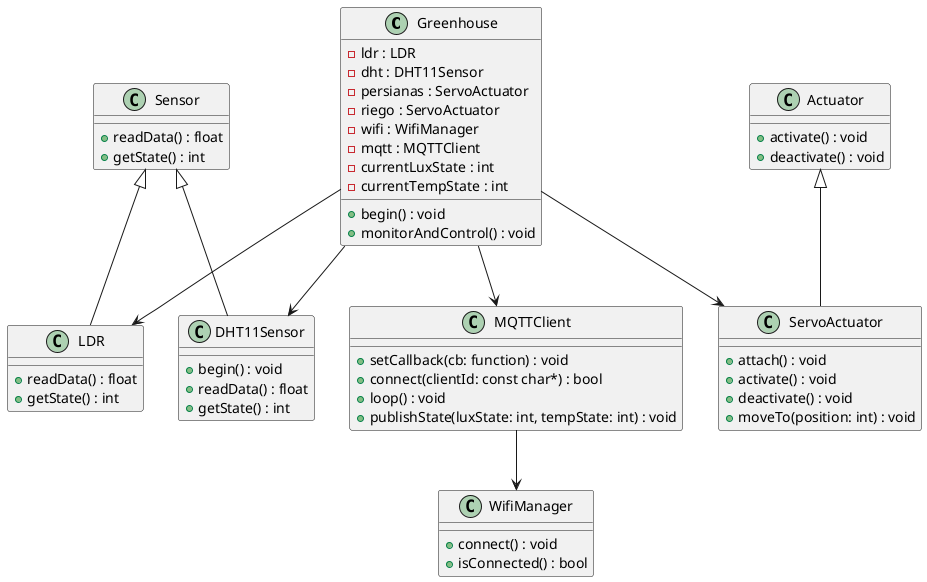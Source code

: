 @startuml

class Greenhouse {
  -ldr : LDR
  -dht : DHT11Sensor
  -persianas : ServoActuator
  -riego : ServoActuator
  -wifi : WifiManager
  -mqtt : MQTTClient
  -currentLuxState : int
  -currentTempState : int
  +begin() : void
  +monitorAndControl() : void
}

class Sensor {
  +readData() : float
  +getState() : int
}

class LDR {
  +readData() : float
  +getState() : int
}

class DHT11Sensor {
  +begin() : void
  +readData() : float
  +getState() : int
}

class Actuator {
  +activate() : void
  +deactivate() : void
}

class ServoActuator {
  +attach() : void
  +activate() : void
  +deactivate() : void
  +moveTo(position: int) : void
}

class WifiManager {
  +connect() : void
  +isConnected() : bool
}

class MQTTClient {
  +setCallback(cb: function) : void
  +connect(clientId: const char*) : bool
  +loop() : void
  +publishState(luxState: int, tempState: int) : void
}

Sensor <|-- LDR
Sensor <|-- DHT11Sensor
Actuator <|-- ServoActuator

Greenhouse --> LDR
Greenhouse --> DHT11Sensor
Greenhouse --> ServoActuator
MQTTClient --> WifiManager
Greenhouse --> MQTTClient

@enduml